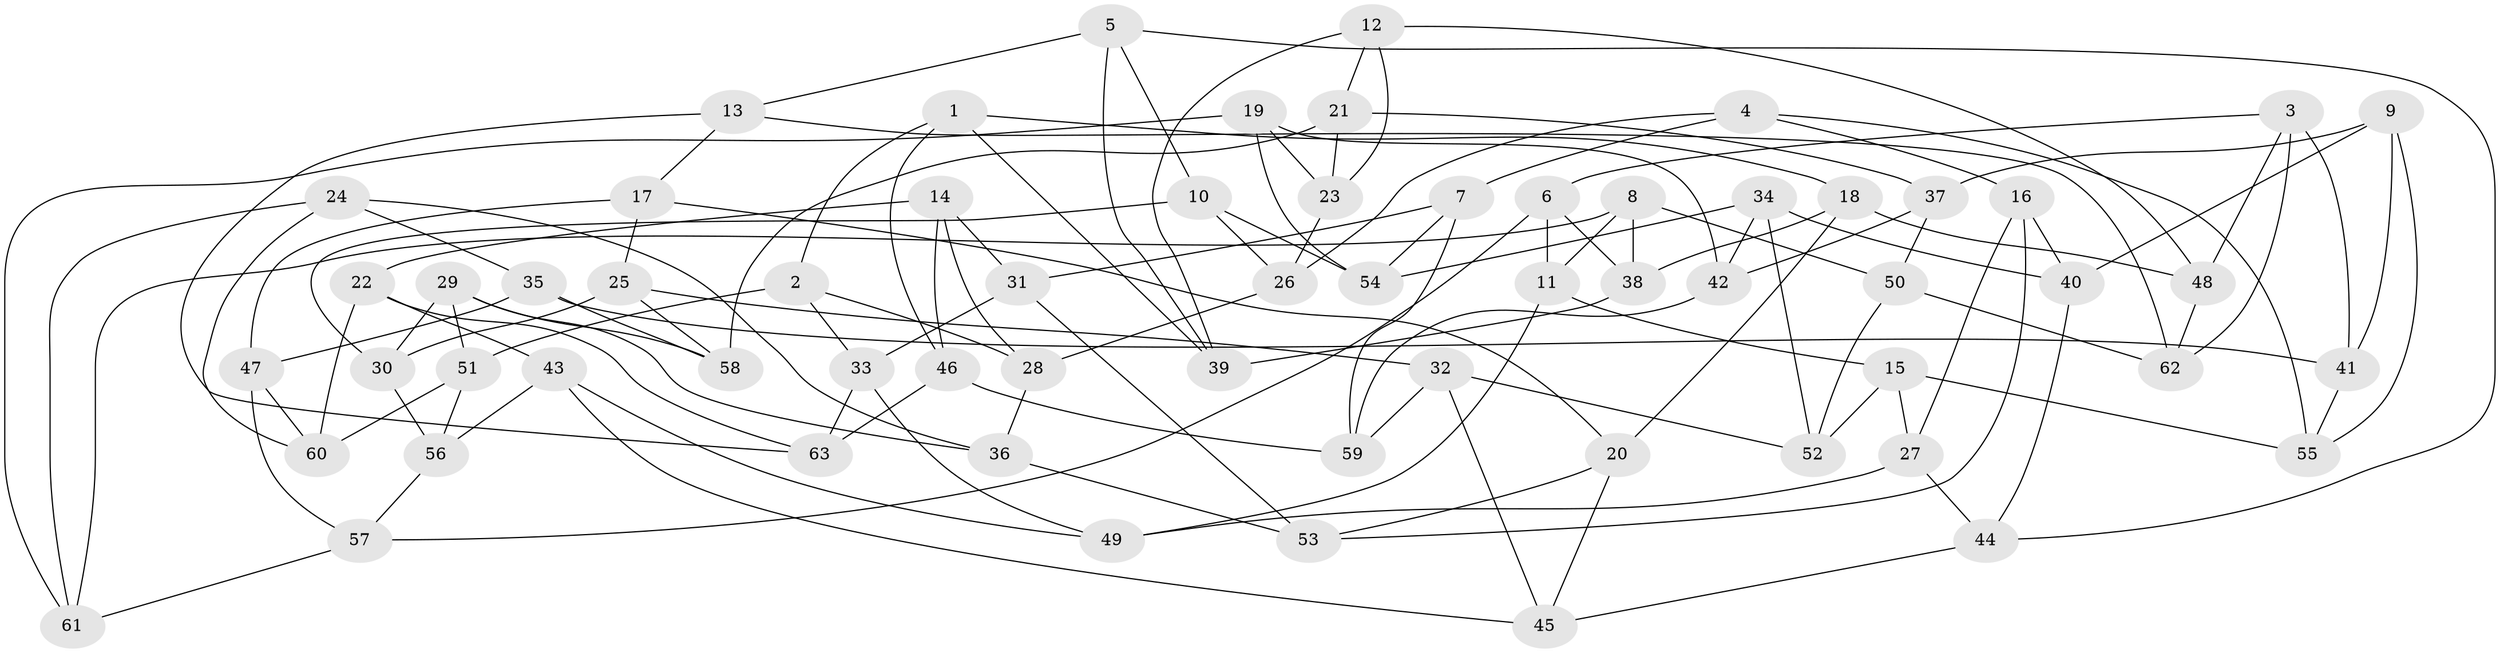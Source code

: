 // Generated by graph-tools (version 1.1) at 2025/11/02/27/25 16:11:47]
// undirected, 63 vertices, 126 edges
graph export_dot {
graph [start="1"]
  node [color=gray90,style=filled];
  1;
  2;
  3;
  4;
  5;
  6;
  7;
  8;
  9;
  10;
  11;
  12;
  13;
  14;
  15;
  16;
  17;
  18;
  19;
  20;
  21;
  22;
  23;
  24;
  25;
  26;
  27;
  28;
  29;
  30;
  31;
  32;
  33;
  34;
  35;
  36;
  37;
  38;
  39;
  40;
  41;
  42;
  43;
  44;
  45;
  46;
  47;
  48;
  49;
  50;
  51;
  52;
  53;
  54;
  55;
  56;
  57;
  58;
  59;
  60;
  61;
  62;
  63;
  1 -- 39;
  1 -- 2;
  1 -- 46;
  1 -- 18;
  2 -- 33;
  2 -- 51;
  2 -- 28;
  3 -- 62;
  3 -- 6;
  3 -- 48;
  3 -- 41;
  4 -- 26;
  4 -- 16;
  4 -- 7;
  4 -- 55;
  5 -- 39;
  5 -- 44;
  5 -- 13;
  5 -- 10;
  6 -- 38;
  6 -- 57;
  6 -- 11;
  7 -- 54;
  7 -- 31;
  7 -- 59;
  8 -- 61;
  8 -- 11;
  8 -- 38;
  8 -- 50;
  9 -- 40;
  9 -- 37;
  9 -- 41;
  9 -- 55;
  10 -- 54;
  10 -- 26;
  10 -- 30;
  11 -- 15;
  11 -- 49;
  12 -- 23;
  12 -- 39;
  12 -- 48;
  12 -- 21;
  13 -- 62;
  13 -- 63;
  13 -- 17;
  14 -- 46;
  14 -- 28;
  14 -- 31;
  14 -- 22;
  15 -- 55;
  15 -- 27;
  15 -- 52;
  16 -- 27;
  16 -- 53;
  16 -- 40;
  17 -- 47;
  17 -- 20;
  17 -- 25;
  18 -- 20;
  18 -- 38;
  18 -- 48;
  19 -- 54;
  19 -- 42;
  19 -- 23;
  19 -- 61;
  20 -- 45;
  20 -- 53;
  21 -- 23;
  21 -- 37;
  21 -- 58;
  22 -- 43;
  22 -- 63;
  22 -- 60;
  23 -- 26;
  24 -- 60;
  24 -- 35;
  24 -- 36;
  24 -- 61;
  25 -- 58;
  25 -- 32;
  25 -- 30;
  26 -- 28;
  27 -- 44;
  27 -- 49;
  28 -- 36;
  29 -- 58;
  29 -- 51;
  29 -- 36;
  29 -- 30;
  30 -- 56;
  31 -- 33;
  31 -- 53;
  32 -- 45;
  32 -- 59;
  32 -- 52;
  33 -- 63;
  33 -- 49;
  34 -- 54;
  34 -- 40;
  34 -- 52;
  34 -- 42;
  35 -- 41;
  35 -- 47;
  35 -- 58;
  36 -- 53;
  37 -- 50;
  37 -- 42;
  38 -- 39;
  40 -- 44;
  41 -- 55;
  42 -- 59;
  43 -- 56;
  43 -- 45;
  43 -- 49;
  44 -- 45;
  46 -- 59;
  46 -- 63;
  47 -- 60;
  47 -- 57;
  48 -- 62;
  50 -- 62;
  50 -- 52;
  51 -- 60;
  51 -- 56;
  56 -- 57;
  57 -- 61;
}
